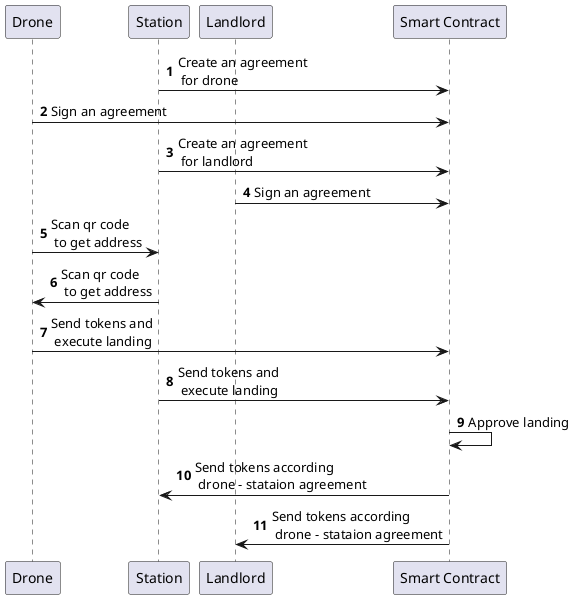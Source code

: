@startuml GroundCycle
autonumber

participant Drone as drone
participant Station as station
participant Landlord as landlord
participant "Smart Contract" as sc

station -> sc: Create an agreement\n for drone
drone -> sc: Sign an agreement
station -> sc: Create an agreement\n for landlord
landlord -> sc: Sign an agreement

drone -> station: Scan qr code\n to get address
station -> drone: Scan qr code\n to get address
drone -> sc: Send tokens and\n execute landing
station -> sc: Send tokens and\n execute landing

sc -> sc: Approve landing
sc -> station: Send tokens according\n drone - stataion agreement
sc -> landlord: Send tokens according\n drone - stataion agreement

@enduml
